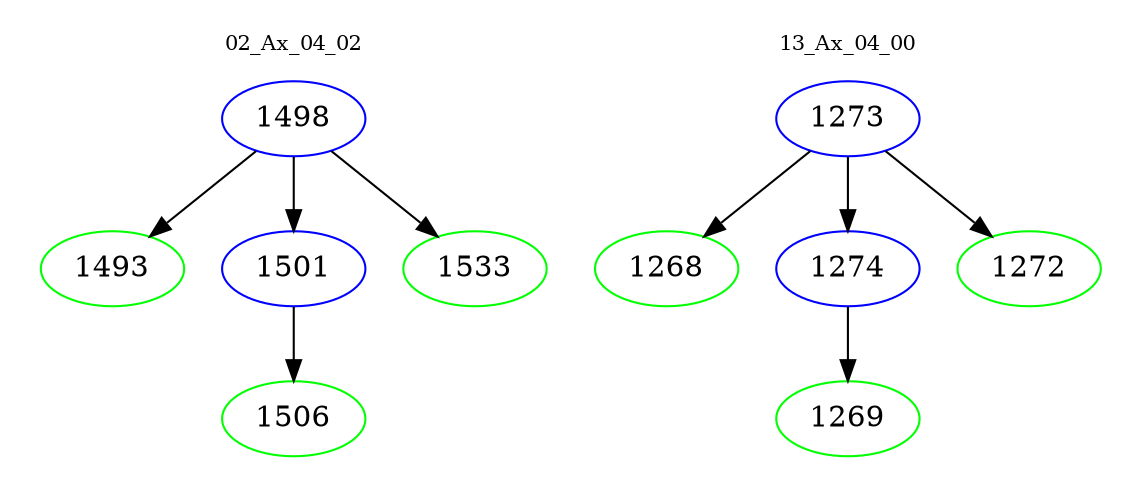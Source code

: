 digraph{
subgraph cluster_0 {
color = white
label = "02_Ax_04_02";
fontsize=10;
T0_1498 [label="1498", color="blue"]
T0_1498 -> T0_1493 [color="black"]
T0_1493 [label="1493", color="green"]
T0_1498 -> T0_1501 [color="black"]
T0_1501 [label="1501", color="blue"]
T0_1501 -> T0_1506 [color="black"]
T0_1506 [label="1506", color="green"]
T0_1498 -> T0_1533 [color="black"]
T0_1533 [label="1533", color="green"]
}
subgraph cluster_1 {
color = white
label = "13_Ax_04_00";
fontsize=10;
T1_1273 [label="1273", color="blue"]
T1_1273 -> T1_1268 [color="black"]
T1_1268 [label="1268", color="green"]
T1_1273 -> T1_1274 [color="black"]
T1_1274 [label="1274", color="blue"]
T1_1274 -> T1_1269 [color="black"]
T1_1269 [label="1269", color="green"]
T1_1273 -> T1_1272 [color="black"]
T1_1272 [label="1272", color="green"]
}
}
